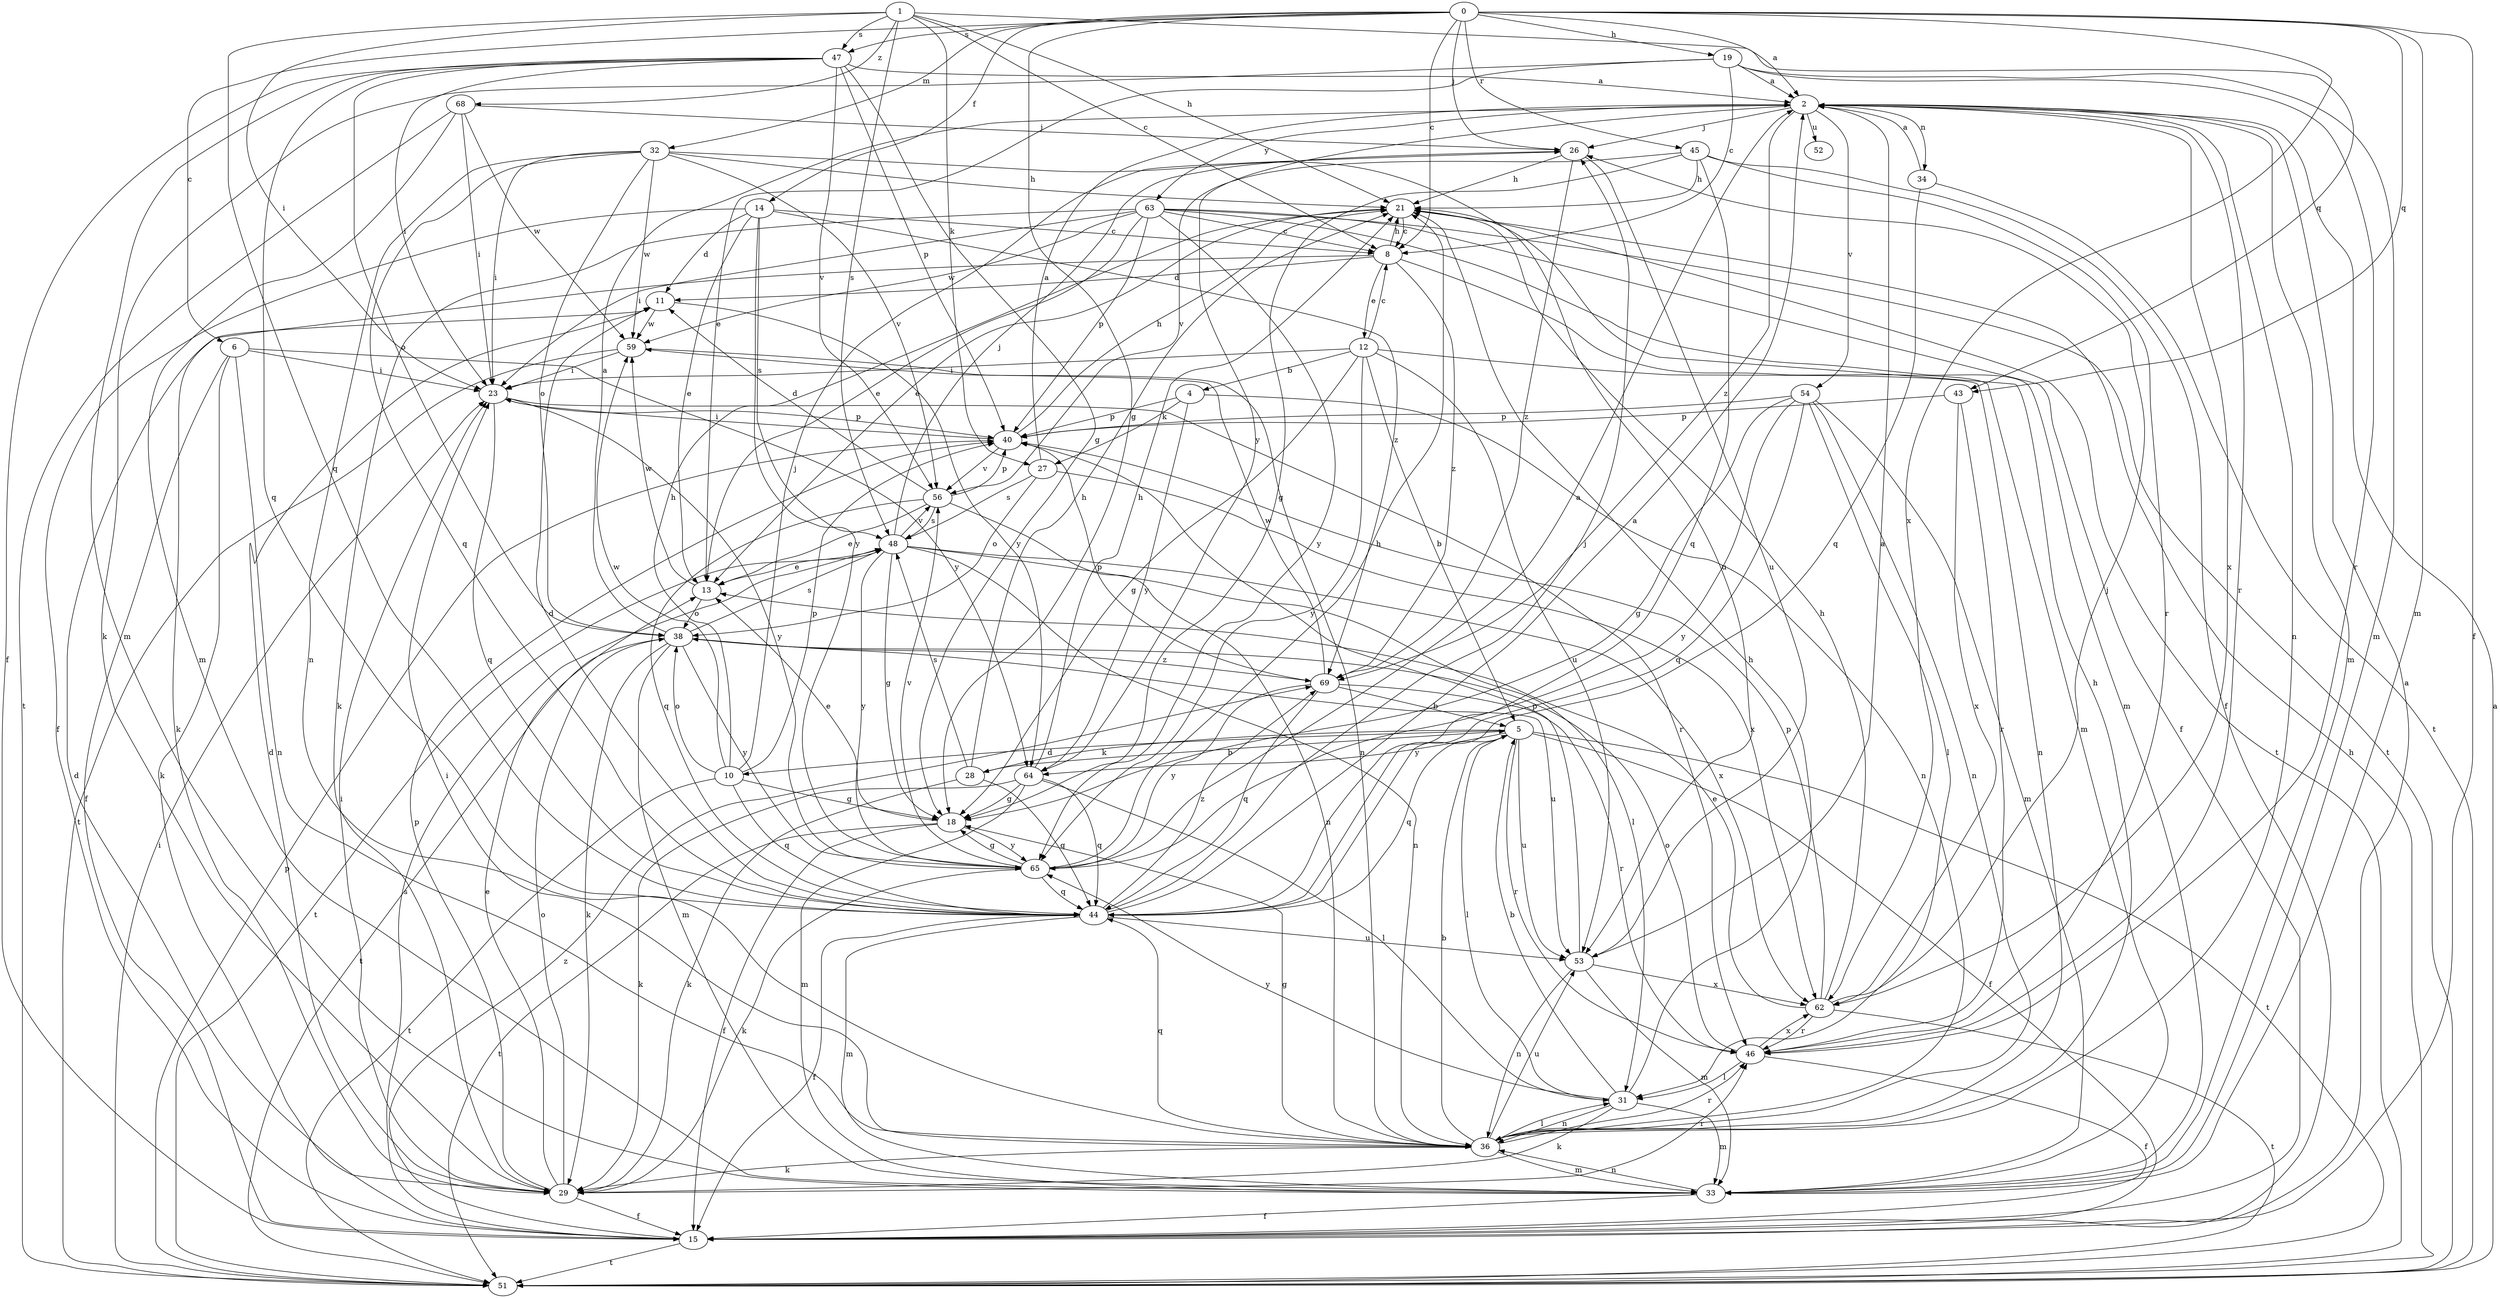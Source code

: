 strict digraph  {
0;
1;
2;
4;
5;
6;
8;
10;
11;
12;
13;
14;
15;
18;
19;
21;
23;
26;
27;
28;
29;
31;
32;
33;
34;
36;
38;
40;
43;
44;
45;
46;
47;
48;
51;
52;
53;
54;
56;
59;
62;
63;
64;
65;
68;
69;
0 -> 2  [label=a];
0 -> 6  [label=c];
0 -> 8  [label=c];
0 -> 14  [label=f];
0 -> 15  [label=f];
0 -> 18  [label=g];
0 -> 19  [label=h];
0 -> 26  [label=j];
0 -> 32  [label=m];
0 -> 33  [label=m];
0 -> 43  [label=q];
0 -> 45  [label=r];
0 -> 47  [label=s];
0 -> 62  [label=x];
1 -> 8  [label=c];
1 -> 21  [label=h];
1 -> 23  [label=i];
1 -> 27  [label=k];
1 -> 43  [label=q];
1 -> 44  [label=q];
1 -> 47  [label=s];
1 -> 48  [label=s];
1 -> 68  [label=z];
2 -> 26  [label=j];
2 -> 33  [label=m];
2 -> 34  [label=n];
2 -> 36  [label=n];
2 -> 46  [label=r];
2 -> 52  [label=u];
2 -> 54  [label=v];
2 -> 62  [label=x];
2 -> 63  [label=y];
2 -> 64  [label=y];
2 -> 69  [label=z];
4 -> 27  [label=k];
4 -> 36  [label=n];
4 -> 40  [label=p];
4 -> 64  [label=y];
5 -> 10  [label=d];
5 -> 15  [label=f];
5 -> 28  [label=k];
5 -> 31  [label=l];
5 -> 44  [label=q];
5 -> 46  [label=r];
5 -> 51  [label=t];
5 -> 53  [label=u];
5 -> 64  [label=y];
6 -> 15  [label=f];
6 -> 23  [label=i];
6 -> 29  [label=k];
6 -> 36  [label=n];
6 -> 64  [label=y];
8 -> 11  [label=d];
8 -> 12  [label=e];
8 -> 21  [label=h];
8 -> 29  [label=k];
8 -> 33  [label=m];
8 -> 69  [label=z];
10 -> 18  [label=g];
10 -> 21  [label=h];
10 -> 26  [label=j];
10 -> 38  [label=o];
10 -> 40  [label=p];
10 -> 44  [label=q];
10 -> 51  [label=t];
10 -> 59  [label=w];
11 -> 59  [label=w];
11 -> 64  [label=y];
12 -> 4  [label=b];
12 -> 5  [label=b];
12 -> 8  [label=c];
12 -> 18  [label=g];
12 -> 23  [label=i];
12 -> 36  [label=n];
12 -> 53  [label=u];
12 -> 65  [label=y];
13 -> 38  [label=o];
13 -> 59  [label=w];
14 -> 8  [label=c];
14 -> 11  [label=d];
14 -> 13  [label=e];
14 -> 15  [label=f];
14 -> 48  [label=s];
14 -> 65  [label=y];
14 -> 69  [label=z];
15 -> 2  [label=a];
15 -> 11  [label=d];
15 -> 48  [label=s];
15 -> 51  [label=t];
15 -> 69  [label=z];
18 -> 13  [label=e];
18 -> 15  [label=f];
18 -> 51  [label=t];
18 -> 65  [label=y];
19 -> 2  [label=a];
19 -> 8  [label=c];
19 -> 13  [label=e];
19 -> 29  [label=k];
19 -> 33  [label=m];
19 -> 46  [label=r];
21 -> 8  [label=c];
21 -> 13  [label=e];
21 -> 51  [label=t];
23 -> 40  [label=p];
23 -> 44  [label=q];
23 -> 46  [label=r];
23 -> 65  [label=y];
26 -> 21  [label=h];
26 -> 53  [label=u];
26 -> 69  [label=z];
27 -> 2  [label=a];
27 -> 38  [label=o];
27 -> 48  [label=s];
27 -> 62  [label=x];
28 -> 5  [label=b];
28 -> 21  [label=h];
28 -> 29  [label=k];
28 -> 44  [label=q];
28 -> 48  [label=s];
29 -> 11  [label=d];
29 -> 13  [label=e];
29 -> 15  [label=f];
29 -> 23  [label=i];
29 -> 38  [label=o];
29 -> 40  [label=p];
29 -> 46  [label=r];
31 -> 5  [label=b];
31 -> 21  [label=h];
31 -> 29  [label=k];
31 -> 33  [label=m];
31 -> 36  [label=n];
31 -> 65  [label=y];
32 -> 21  [label=h];
32 -> 23  [label=i];
32 -> 36  [label=n];
32 -> 38  [label=o];
32 -> 44  [label=q];
32 -> 53  [label=u];
32 -> 56  [label=v];
32 -> 59  [label=w];
33 -> 15  [label=f];
33 -> 36  [label=n];
34 -> 2  [label=a];
34 -> 44  [label=q];
34 -> 51  [label=t];
36 -> 5  [label=b];
36 -> 18  [label=g];
36 -> 21  [label=h];
36 -> 23  [label=i];
36 -> 29  [label=k];
36 -> 31  [label=l];
36 -> 33  [label=m];
36 -> 44  [label=q];
36 -> 46  [label=r];
36 -> 53  [label=u];
38 -> 2  [label=a];
38 -> 29  [label=k];
38 -> 33  [label=m];
38 -> 48  [label=s];
38 -> 51  [label=t];
38 -> 53  [label=u];
38 -> 65  [label=y];
38 -> 69  [label=z];
40 -> 21  [label=h];
40 -> 23  [label=i];
40 -> 56  [label=v];
43 -> 40  [label=p];
43 -> 46  [label=r];
43 -> 62  [label=x];
44 -> 2  [label=a];
44 -> 11  [label=d];
44 -> 15  [label=f];
44 -> 26  [label=j];
44 -> 33  [label=m];
44 -> 53  [label=u];
44 -> 69  [label=z];
45 -> 15  [label=f];
45 -> 18  [label=g];
45 -> 21  [label=h];
45 -> 44  [label=q];
45 -> 46  [label=r];
45 -> 56  [label=v];
46 -> 15  [label=f];
46 -> 31  [label=l];
46 -> 38  [label=o];
46 -> 62  [label=x];
47 -> 2  [label=a];
47 -> 15  [label=f];
47 -> 18  [label=g];
47 -> 23  [label=i];
47 -> 33  [label=m];
47 -> 38  [label=o];
47 -> 40  [label=p];
47 -> 44  [label=q];
47 -> 56  [label=v];
48 -> 13  [label=e];
48 -> 18  [label=g];
48 -> 26  [label=j];
48 -> 31  [label=l];
48 -> 36  [label=n];
48 -> 51  [label=t];
48 -> 56  [label=v];
48 -> 62  [label=x];
48 -> 65  [label=y];
51 -> 2  [label=a];
51 -> 21  [label=h];
51 -> 23  [label=i];
51 -> 40  [label=p];
53 -> 2  [label=a];
53 -> 33  [label=m];
53 -> 36  [label=n];
53 -> 40  [label=p];
53 -> 62  [label=x];
54 -> 18  [label=g];
54 -> 31  [label=l];
54 -> 33  [label=m];
54 -> 36  [label=n];
54 -> 40  [label=p];
54 -> 44  [label=q];
54 -> 65  [label=y];
56 -> 11  [label=d];
56 -> 13  [label=e];
56 -> 36  [label=n];
56 -> 40  [label=p];
56 -> 44  [label=q];
56 -> 48  [label=s];
59 -> 23  [label=i];
59 -> 36  [label=n];
59 -> 51  [label=t];
62 -> 13  [label=e];
62 -> 21  [label=h];
62 -> 26  [label=j];
62 -> 40  [label=p];
62 -> 46  [label=r];
62 -> 51  [label=t];
63 -> 8  [label=c];
63 -> 13  [label=e];
63 -> 15  [label=f];
63 -> 23  [label=i];
63 -> 29  [label=k];
63 -> 33  [label=m];
63 -> 40  [label=p];
63 -> 51  [label=t];
63 -> 59  [label=w];
63 -> 65  [label=y];
64 -> 18  [label=g];
64 -> 21  [label=h];
64 -> 29  [label=k];
64 -> 31  [label=l];
64 -> 33  [label=m];
64 -> 44  [label=q];
65 -> 2  [label=a];
65 -> 18  [label=g];
65 -> 21  [label=h];
65 -> 29  [label=k];
65 -> 44  [label=q];
65 -> 56  [label=v];
68 -> 23  [label=i];
68 -> 26  [label=j];
68 -> 33  [label=m];
68 -> 51  [label=t];
68 -> 59  [label=w];
69 -> 5  [label=b];
69 -> 40  [label=p];
69 -> 44  [label=q];
69 -> 46  [label=r];
69 -> 59  [label=w];
69 -> 65  [label=y];
}
